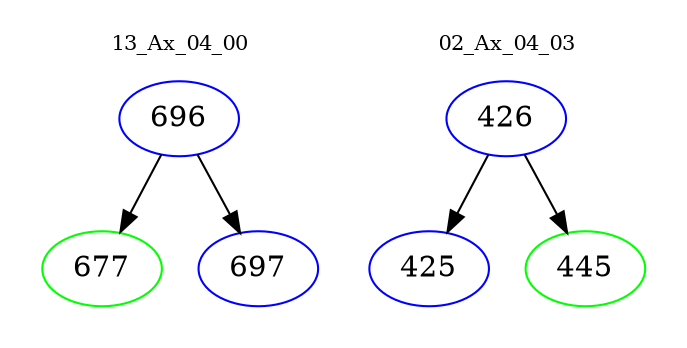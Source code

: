 digraph{
subgraph cluster_0 {
color = white
label = "13_Ax_04_00";
fontsize=10;
T0_696 [label="696", color="blue"]
T0_696 -> T0_677 [color="black"]
T0_677 [label="677", color="green"]
T0_696 -> T0_697 [color="black"]
T0_697 [label="697", color="blue"]
}
subgraph cluster_1 {
color = white
label = "02_Ax_04_03";
fontsize=10;
T1_426 [label="426", color="blue"]
T1_426 -> T1_425 [color="black"]
T1_425 [label="425", color="blue"]
T1_426 -> T1_445 [color="black"]
T1_445 [label="445", color="green"]
}
}
